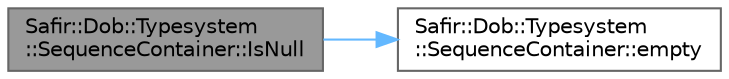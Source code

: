 digraph "Safir::Dob::Typesystem::SequenceContainer::IsNull"
{
 // LATEX_PDF_SIZE
  bgcolor="transparent";
  edge [fontname=Helvetica,fontsize=10,labelfontname=Helvetica,labelfontsize=10];
  node [fontname=Helvetica,fontsize=10,shape=box,height=0.2,width=0.4];
  rankdir="LR";
  Node1 [label="Safir::Dob::Typesystem\l::SequenceContainer::IsNull",height=0.2,width=0.4,color="gray40", fillcolor="grey60", style="filled", fontcolor="black",tooltip="Is the container set to null?"];
  Node1 -> Node2 [color="steelblue1",style="solid"];
  Node2 [label="Safir::Dob::Typesystem\l::SequenceContainer::empty",height=0.2,width=0.4,color="grey40", fillcolor="white", style="filled",URL="$a01527.html#a8571eddd43de46700fc27a60573546a0",tooltip="Check if sequence is empty."];
}
